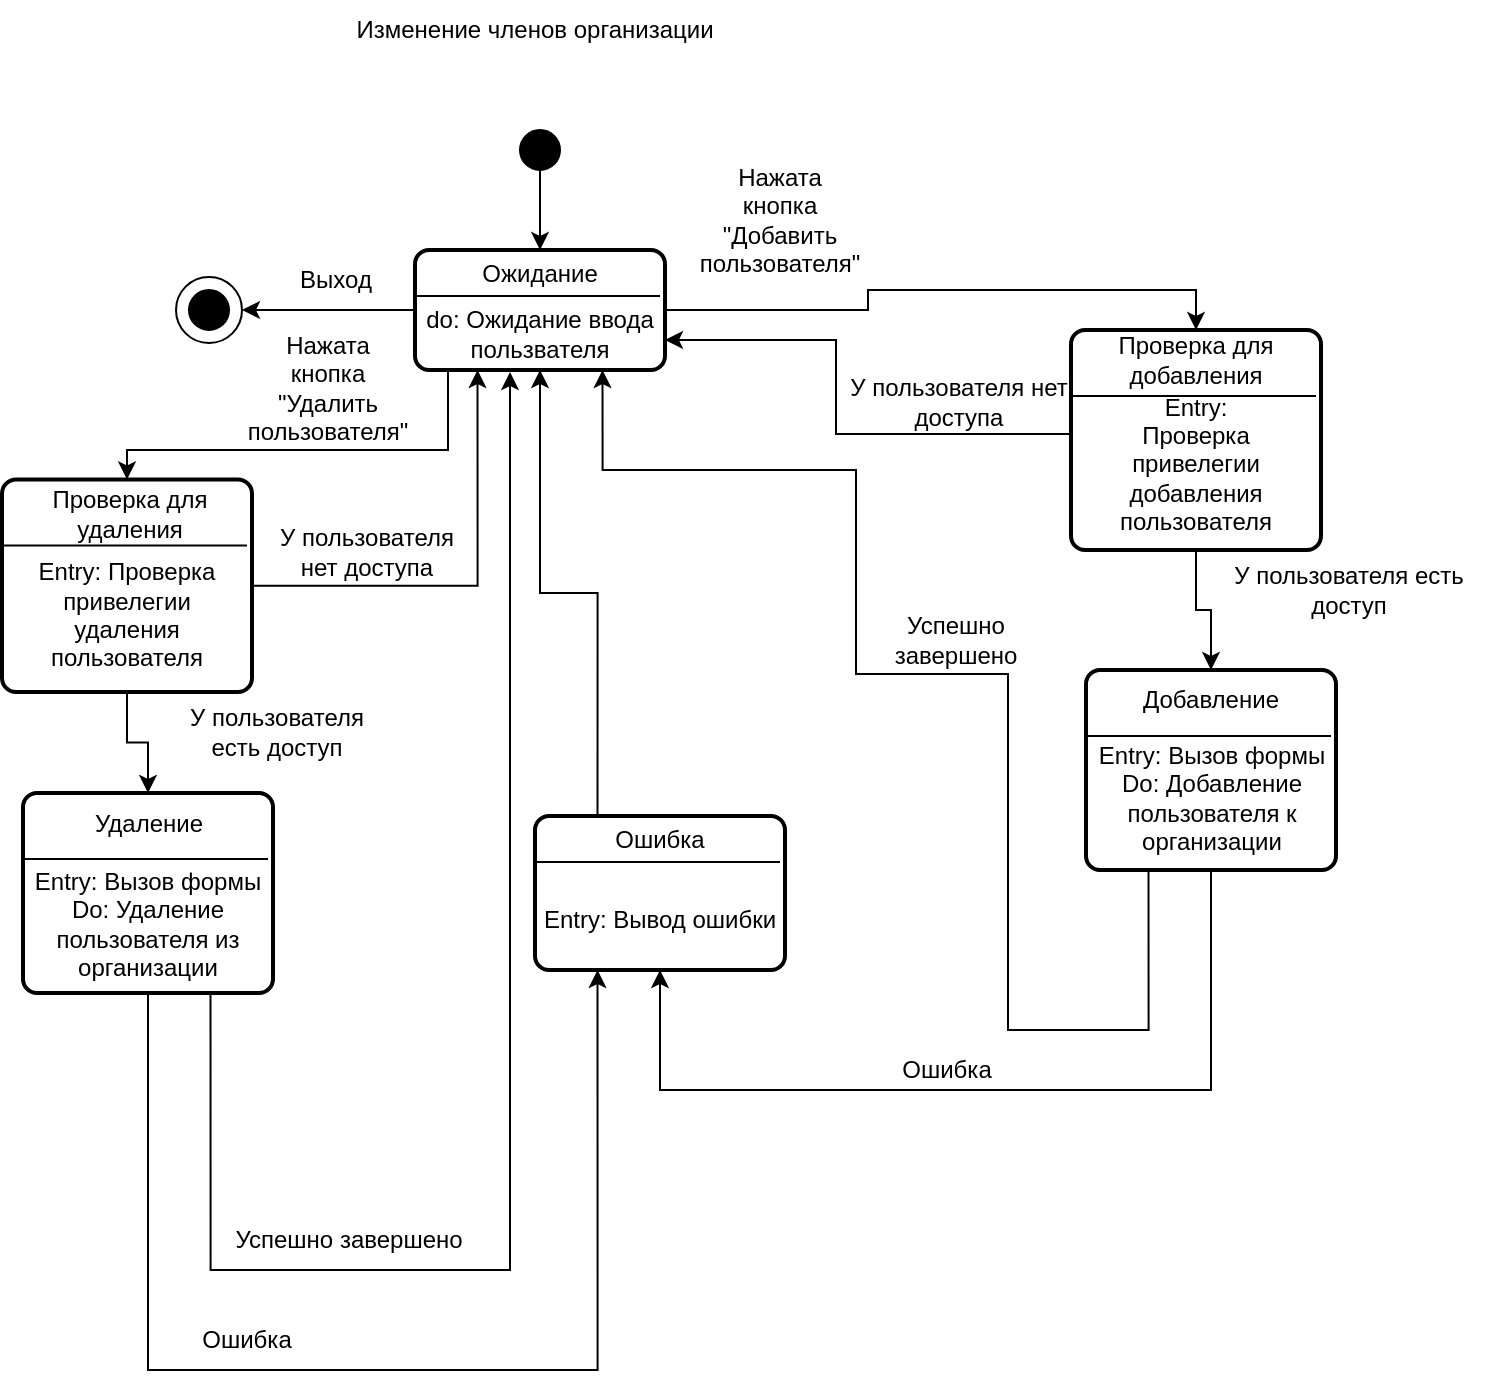 <mxfile version="20.6.0" type="google" pages="2"><diagram id="cOIgsPH4RASmSbkwjuol" name="Изменение членов организации"><mxGraphModel grid="1" page="1" gridSize="10" guides="1" tooltips="1" connect="1" arrows="1" fold="1" pageScale="1" pageWidth="850" pageHeight="1100" math="0" shadow="0"><root><mxCell id="0"/><mxCell id="1" parent="0"/><mxCell id="LDQvYi5x2-AKXBo9AkQG-5" style="edgeStyle=orthogonalEdgeStyle;rounded=0;orthogonalLoop=1;jettySize=auto;html=1;exitX=0.5;exitY=1;exitDx=0;exitDy=0;entryX=0.5;entryY=0;entryDx=0;entryDy=0;" edge="1" parent="1" source="LDQvYi5x2-AKXBo9AkQG-1" target="LDQvYi5x2-AKXBo9AkQG-7"><mxGeometry relative="1" as="geometry"><mxPoint x="306" y="140" as="targetPoint"/></mxGeometry></mxCell><mxCell id="LDQvYi5x2-AKXBo9AkQG-1" value="" style="ellipse;whiteSpace=wrap;html=1;aspect=fixed;fillColor=#000000;" vertex="1" parent="1"><mxGeometry x="296" y="80" width="20" height="20" as="geometry"/></mxCell><mxCell id="LDQvYi5x2-AKXBo9AkQG-3" value="" style="ellipse;whiteSpace=wrap;html=1;aspect=fixed;fillColor=#000000;" vertex="1" parent="1"><mxGeometry x="130.5" y="160" width="20" height="20" as="geometry"/></mxCell><mxCell id="LDQvYi5x2-AKXBo9AkQG-4" value="" style="ellipse;whiteSpace=wrap;html=1;aspect=fixed;fillColor=none;" vertex="1" parent="1"><mxGeometry x="124" y="153.5" width="33" height="33" as="geometry"/></mxCell><mxCell id="LDQvYi5x2-AKXBo9AkQG-8" style="edgeStyle=orthogonalEdgeStyle;rounded=0;orthogonalLoop=1;jettySize=auto;html=1;exitX=1;exitY=0.5;exitDx=0;exitDy=0;entryX=0.5;entryY=0;entryDx=0;entryDy=0;" edge="1" parent="1" source="LDQvYi5x2-AKXBo9AkQG-7" target="LDQvYi5x2-AKXBo9AkQG-30"><mxGeometry relative="1" as="geometry"><mxPoint x="634" y="210" as="targetPoint"/></mxGeometry></mxCell><mxCell id="LDQvYi5x2-AKXBo9AkQG-50" style="edgeStyle=orthogonalEdgeStyle;rounded=0;orthogonalLoop=1;jettySize=auto;html=1;exitX=0.132;exitY=1.017;exitDx=0;exitDy=0;exitPerimeter=0;entryX=0.5;entryY=0;entryDx=0;entryDy=0;" edge="1" parent="1" source="LDQvYi5x2-AKXBo9AkQG-7" target="LDQvYi5x2-AKXBo9AkQG-23"><mxGeometry relative="1" as="geometry"><Array as="points"><mxPoint x="260" y="240"/><mxPoint x="100" y="240"/></Array></mxGeometry></mxCell><mxCell id="LDQvYi5x2-AKXBo9AkQG-7" value="" style="rounded=1;whiteSpace=wrap;html=1;absoluteArcSize=1;arcSize=14;strokeWidth=2;fillColor=none;" vertex="1" parent="1"><mxGeometry x="243.5" y="140" width="125" height="60" as="geometry"/></mxCell><mxCell id="LDQvYi5x2-AKXBo9AkQG-9" value="" style="endArrow=none;html=1;rounded=0;" edge="1" parent="1"><mxGeometry width="50" height="50" relative="1" as="geometry"><mxPoint x="244" y="163" as="sourcePoint"/><mxPoint x="366" y="163" as="targetPoint"/></mxGeometry></mxCell><mxCell id="LDQvYi5x2-AKXBo9AkQG-13" value="Изменение членов организации" style="text;html=1;align=center;verticalAlign=middle;resizable=0;points=[];autosize=1;strokeColor=none;fillColor=none;" vertex="1" parent="1"><mxGeometry x="203" y="15" width="200" height="30" as="geometry"/></mxCell><mxCell id="LDQvYi5x2-AKXBo9AkQG-26" style="edgeStyle=orthogonalEdgeStyle;rounded=0;orthogonalLoop=1;jettySize=auto;html=1;entryX=0.5;entryY=1;entryDx=0;entryDy=0;exitX=0.5;exitY=1;exitDx=0;exitDy=0;" edge="1" parent="1" source="cSMyj5AxCO7V9lRNRIKO-1" target="LDQvYi5x2-AKXBo9AkQG-41"><mxGeometry relative="1" as="geometry"><mxPoint x="579" y="549.5" as="sourcePoint"/><mxPoint x="343.25" y="200" as="targetPoint"/><Array as="points"><mxPoint x="642" y="560"/><mxPoint x="366" y="560"/></Array></mxGeometry></mxCell><mxCell id="LDQvYi5x2-AKXBo9AkQG-38" style="edgeStyle=orthogonalEdgeStyle;rounded=0;orthogonalLoop=1;jettySize=auto;html=1;exitX=0.25;exitY=1;exitDx=0;exitDy=0;entryX=0.75;entryY=1;entryDx=0;entryDy=0;" edge="1" parent="1" source="cSMyj5AxCO7V9lRNRIKO-1" target="LDQvYi5x2-AKXBo9AkQG-7"><mxGeometry relative="1" as="geometry"><mxPoint x="444" y="352" as="targetPoint"/><Array as="points"><mxPoint x="610" y="530"/><mxPoint x="540" y="530"/><mxPoint x="540" y="352"/><mxPoint x="464" y="352"/><mxPoint x="464" y="250"/><mxPoint x="337" y="250"/></Array><mxPoint x="579" y="530.25" as="sourcePoint"/></mxGeometry></mxCell><mxCell id="LDQvYi5x2-AKXBo9AkQG-18" value="Нажата кнопка &quot;Добавить пользователя&quot;" style="text;html=1;strokeColor=none;fillColor=none;align=center;verticalAlign=middle;whiteSpace=wrap;rounded=0;" vertex="1" parent="1"><mxGeometry x="396" y="110" width="60" height="30" as="geometry"/></mxCell><mxCell id="LDQvYi5x2-AKXBo9AkQG-21" value="Ожидание" style="text;html=1;strokeColor=none;fillColor=none;align=center;verticalAlign=middle;whiteSpace=wrap;rounded=0;" vertex="1" parent="1"><mxGeometry x="276" y="137" width="60" height="30" as="geometry"/></mxCell><mxCell id="LDQvYi5x2-AKXBo9AkQG-27" style="edgeStyle=orthogonalEdgeStyle;rounded=0;orthogonalLoop=1;jettySize=auto;html=1;exitX=0;exitY=0.5;exitDx=0;exitDy=0;entryX=1;entryY=0.5;entryDx=0;entryDy=0;" edge="1" parent="1" source="LDQvYi5x2-AKXBo9AkQG-7" target="LDQvYi5x2-AKXBo9AkQG-4"><mxGeometry relative="1" as="geometry"><mxPoint x="154" y="170" as="targetPoint"/><Array as="points"/></mxGeometry></mxCell><mxCell id="LDQvYi5x2-AKXBo9AkQG-22" value="do: Ожидание ввода пользвателя" style="text;html=1;strokeColor=none;fillColor=none;align=center;verticalAlign=middle;whiteSpace=wrap;rounded=0;" vertex="1" parent="1"><mxGeometry x="247" y="167" width="118" height="30" as="geometry"/></mxCell><mxCell id="LDQvYi5x2-AKXBo9AkQG-53" style="edgeStyle=orthogonalEdgeStyle;rounded=0;orthogonalLoop=1;jettySize=auto;html=1;exitX=1;exitY=0.5;exitDx=0;exitDy=0;entryX=0.25;entryY=1;entryDx=0;entryDy=0;" edge="1" parent="1" source="LDQvYi5x2-AKXBo9AkQG-23" target="LDQvYi5x2-AKXBo9AkQG-7"><mxGeometry relative="1" as="geometry"/></mxCell><mxCell id="cSMyj5AxCO7V9lRNRIKO-15" style="edgeStyle=orthogonalEdgeStyle;rounded=0;orthogonalLoop=1;jettySize=auto;html=1;exitX=0.5;exitY=1;exitDx=0;exitDy=0;entryX=0.5;entryY=0;entryDx=0;entryDy=0;" edge="1" parent="1" source="LDQvYi5x2-AKXBo9AkQG-23" target="cSMyj5AxCO7V9lRNRIKO-13"><mxGeometry relative="1" as="geometry"/></mxCell><mxCell id="LDQvYi5x2-AKXBo9AkQG-23" value="&lt;div&gt;&lt;br&gt;&lt;/div&gt;&lt;div&gt;&lt;br&gt;&lt;/div&gt;&lt;div&gt;Entry: Проверка привелегии&lt;/div&gt;&lt;div&gt;удаления пользователя&lt;br&gt;&lt;/div&gt;" style="rounded=1;whiteSpace=wrap;html=1;absoluteArcSize=1;arcSize=14;strokeWidth=2;fillColor=none;" vertex="1" parent="1"><mxGeometry x="37" y="254.75" width="125" height="106.25" as="geometry"/></mxCell><mxCell id="LDQvYi5x2-AKXBo9AkQG-24" value="" style="endArrow=none;html=1;rounded=0;" edge="1" parent="1"><mxGeometry width="50" height="50" relative="1" as="geometry"><mxPoint x="37.5" y="287.75" as="sourcePoint"/><mxPoint x="159.5" y="287.75" as="targetPoint"/></mxGeometry></mxCell><mxCell id="LDQvYi5x2-AKXBo9AkQG-25" value="Проверка для удаления" style="text;html=1;strokeColor=none;fillColor=none;align=center;verticalAlign=middle;whiteSpace=wrap;rounded=0;" vertex="1" parent="1"><mxGeometry x="53.5" y="257" width="93.5" height="30" as="geometry"/></mxCell><mxCell id="LDQvYi5x2-AKXBo9AkQG-28" value="Выход" style="text;html=1;strokeColor=none;fillColor=none;align=center;verticalAlign=middle;whiteSpace=wrap;rounded=0;" vertex="1" parent="1"><mxGeometry x="174" y="140" width="60" height="30" as="geometry"/></mxCell><mxCell id="LDQvYi5x2-AKXBo9AkQG-34" style="edgeStyle=orthogonalEdgeStyle;rounded=0;orthogonalLoop=1;jettySize=auto;html=1;exitX=0;exitY=0.25;exitDx=0;exitDy=0;entryX=1;entryY=0.75;entryDx=0;entryDy=0;" edge="1" parent="1" source="LDQvYi5x2-AKXBo9AkQG-30" target="LDQvYi5x2-AKXBo9AkQG-7"><mxGeometry relative="1" as="geometry"><Array as="points"><mxPoint x="454" y="232"/><mxPoint x="454" y="185"/></Array></mxGeometry></mxCell><mxCell id="LDQvYi5x2-AKXBo9AkQG-36" style="edgeStyle=orthogonalEdgeStyle;rounded=0;orthogonalLoop=1;jettySize=auto;html=1;exitX=0.5;exitY=1;exitDx=0;exitDy=0;entryX=0.5;entryY=0;entryDx=0;entryDy=0;" edge="1" parent="1" source="LDQvYi5x2-AKXBo9AkQG-30" target="cSMyj5AxCO7V9lRNRIKO-3"><mxGeometry relative="1" as="geometry"><mxPoint x="642" y="360" as="targetPoint"/></mxGeometry></mxCell><mxCell id="LDQvYi5x2-AKXBo9AkQG-30" value="" style="rounded=1;whiteSpace=wrap;html=1;absoluteArcSize=1;arcSize=14;strokeWidth=2;fillColor=none;" vertex="1" parent="1"><mxGeometry x="571.5" y="180" width="125" height="110" as="geometry"/></mxCell><mxCell id="LDQvYi5x2-AKXBo9AkQG-31" value="" style="endArrow=none;html=1;rounded=0;" edge="1" parent="1"><mxGeometry width="50" height="50" relative="1" as="geometry"><mxPoint x="572" y="213" as="sourcePoint"/><mxPoint x="694" y="213" as="targetPoint"/></mxGeometry></mxCell><mxCell id="LDQvYi5x2-AKXBo9AkQG-32" value="Проверка для добавления" style="text;html=1;strokeColor=none;fillColor=none;align=center;verticalAlign=middle;whiteSpace=wrap;rounded=0;" vertex="1" parent="1"><mxGeometry x="584" y="180" width="100" height="30" as="geometry"/></mxCell><mxCell id="LDQvYi5x2-AKXBo9AkQG-33" value="Entry: &lt;br&gt;&lt;div&gt;Проверка &lt;br&gt;&lt;/div&gt;&lt;div&gt;привелегии&lt;/div&gt;&lt;div&gt;добавления пользователя&lt;br&gt;&lt;/div&gt;" style="text;html=1;strokeColor=none;fillColor=none;align=center;verticalAlign=middle;whiteSpace=wrap;rounded=0;" vertex="1" parent="1"><mxGeometry x="564" y="232" width="140" height="30" as="geometry"/></mxCell><mxCell id="LDQvYi5x2-AKXBo9AkQG-35" value="&lt;div&gt;У пользователя нет&lt;/div&gt;&lt;div&gt;доступа&lt;br&gt;&lt;/div&gt;" style="text;html=1;align=center;verticalAlign=middle;resizable=0;points=[];autosize=1;strokeColor=none;fillColor=none;" vertex="1" parent="1"><mxGeometry x="450" y="196" width="130" height="40" as="geometry"/></mxCell><mxCell id="LDQvYi5x2-AKXBo9AkQG-37" value="&lt;div&gt;У пользователя есть&lt;br&gt;&lt;/div&gt;&lt;div&gt;доступ&lt;br&gt;&lt;/div&gt;" style="text;html=1;align=center;verticalAlign=middle;resizable=0;points=[];autosize=1;strokeColor=none;fillColor=none;" vertex="1" parent="1"><mxGeometry x="640" y="290" width="140" height="40" as="geometry"/></mxCell><mxCell id="LDQvYi5x2-AKXBo9AkQG-39" value="Ошибка" style="text;html=1;align=center;verticalAlign=middle;resizable=0;points=[];autosize=1;strokeColor=none;fillColor=none;" vertex="1" parent="1"><mxGeometry x="474" y="534.5" width="70" height="30" as="geometry"/></mxCell><mxCell id="LDQvYi5x2-AKXBo9AkQG-40" value="Успешно завершено" style="text;html=1;strokeColor=none;fillColor=none;align=center;verticalAlign=middle;whiteSpace=wrap;rounded=0;" vertex="1" parent="1"><mxGeometry x="484" y="320" width="60" height="30" as="geometry"/></mxCell><mxCell id="LDQvYi5x2-AKXBo9AkQG-47" style="edgeStyle=orthogonalEdgeStyle;rounded=0;orthogonalLoop=1;jettySize=auto;html=1;exitX=0.25;exitY=0;exitDx=0;exitDy=0;entryX=0.5;entryY=1;entryDx=0;entryDy=0;" edge="1" parent="1" source="LDQvYi5x2-AKXBo9AkQG-41" target="LDQvYi5x2-AKXBo9AkQG-7"><mxGeometry relative="1" as="geometry"/></mxCell><mxCell id="LDQvYi5x2-AKXBo9AkQG-41" value="" style="rounded=1;whiteSpace=wrap;html=1;absoluteArcSize=1;arcSize=14;strokeWidth=2;fillColor=none;" vertex="1" parent="1"><mxGeometry x="303.5" y="423" width="125" height="77" as="geometry"/></mxCell><mxCell id="LDQvYi5x2-AKXBo9AkQG-42" value="" style="endArrow=none;html=1;rounded=0;" edge="1" parent="1"><mxGeometry width="50" height="50" relative="1" as="geometry"><mxPoint x="304" y="446" as="sourcePoint"/><mxPoint x="426" y="446" as="targetPoint"/></mxGeometry></mxCell><mxCell id="LDQvYi5x2-AKXBo9AkQG-43" value="Ошибка" style="text;html=1;strokeColor=none;fillColor=none;align=center;verticalAlign=middle;whiteSpace=wrap;rounded=0;" vertex="1" parent="1"><mxGeometry x="336" y="420" width="60" height="30" as="geometry"/></mxCell><mxCell id="LDQvYi5x2-AKXBo9AkQG-44" value="Entry: Вывод ошибки" style="text;html=1;strokeColor=none;fillColor=none;align=center;verticalAlign=middle;whiteSpace=wrap;rounded=0;" vertex="1" parent="1"><mxGeometry x="296" y="460" width="140" height="30" as="geometry"/></mxCell><mxCell id="LDQvYi5x2-AKXBo9AkQG-55" value="Нажата кнопка &quot;Удалить пользователя&quot;" style="text;html=1;strokeColor=none;fillColor=none;align=center;verticalAlign=middle;whiteSpace=wrap;rounded=0;" vertex="1" parent="1"><mxGeometry x="169.5" y="193.5" width="60" height="30" as="geometry"/></mxCell><mxCell id="LDQvYi5x2-AKXBo9AkQG-60" style="edgeStyle=orthogonalEdgeStyle;rounded=0;orthogonalLoop=1;jettySize=auto;html=1;exitX=0.75;exitY=1;exitDx=0;exitDy=0;entryX=0.38;entryY=1.017;entryDx=0;entryDy=0;entryPerimeter=0;" edge="1" parent="1" source="cSMyj5AxCO7V9lRNRIKO-11" target="LDQvYi5x2-AKXBo9AkQG-7"><mxGeometry relative="1" as="geometry"><Array as="points"><mxPoint x="141" y="650"/><mxPoint x="291" y="650"/></Array><mxPoint x="158.5" y="622" as="sourcePoint"/></mxGeometry></mxCell><mxCell id="LDQvYi5x2-AKXBo9AkQG-62" style="edgeStyle=orthogonalEdgeStyle;rounded=0;orthogonalLoop=1;jettySize=auto;html=1;exitX=0.5;exitY=1;exitDx=0;exitDy=0;entryX=0.25;entryY=1;entryDx=0;entryDy=0;" edge="1" parent="1" source="cSMyj5AxCO7V9lRNRIKO-11" target="LDQvYi5x2-AKXBo9AkQG-41"><mxGeometry relative="1" as="geometry"><Array as="points"><mxPoint x="110" y="700"/><mxPoint x="335" y="700"/></Array><mxPoint x="127.25" y="622" as="sourcePoint"/></mxGeometry></mxCell><mxCell id="LDQvYi5x2-AKXBo9AkQG-61" value="Успешно завершено" style="text;html=1;align=center;verticalAlign=middle;resizable=0;points=[];autosize=1;strokeColor=none;fillColor=none;" vertex="1" parent="1"><mxGeometry x="140" y="620" width="140" height="30" as="geometry"/></mxCell><mxCell id="LDQvYi5x2-AKXBo9AkQG-63" value="Ошибка" style="text;html=1;align=center;verticalAlign=middle;resizable=0;points=[];autosize=1;strokeColor=none;fillColor=none;" vertex="1" parent="1"><mxGeometry x="124" y="670" width="70" height="30" as="geometry"/></mxCell><mxCell id="LDQvYi5x2-AKXBo9AkQG-64" value="&lt;div&gt;У пользователя &lt;br&gt;&lt;/div&gt;&lt;div&gt;нет доступа&lt;/div&gt;" style="text;html=1;align=center;verticalAlign=middle;resizable=0;points=[];autosize=1;strokeColor=none;fillColor=none;" vertex="1" parent="1"><mxGeometry x="164" y="271" width="110" height="40" as="geometry"/></mxCell><mxCell id="LDQvYi5x2-AKXBo9AkQG-65" value="&lt;div&gt;У пользователя &lt;br&gt;&lt;/div&gt;&lt;div&gt;есть доступ&lt;/div&gt;" style="text;html=1;align=center;verticalAlign=middle;resizable=0;points=[];autosize=1;strokeColor=none;fillColor=none;" vertex="1" parent="1"><mxGeometry x="118.5" y="361" width="110" height="40" as="geometry"/></mxCell><mxCell id="cSMyj5AxCO7V9lRNRIKO-1" value="" style="rounded=1;whiteSpace=wrap;html=1;absoluteArcSize=1;arcSize=14;strokeWidth=2;fillColor=none;" vertex="1" parent="1"><mxGeometry x="579" y="350" width="125" height="100" as="geometry"/></mxCell><mxCell id="cSMyj5AxCO7V9lRNRIKO-2" value="" style="endArrow=none;html=1;rounded=0;" edge="1" parent="1"><mxGeometry width="50" height="50" relative="1" as="geometry"><mxPoint x="579.5" y="383" as="sourcePoint"/><mxPoint x="701.5" y="383" as="targetPoint"/></mxGeometry></mxCell><mxCell id="cSMyj5AxCO7V9lRNRIKO-3" value="Добавление" style="text;html=1;strokeColor=none;fillColor=none;align=center;verticalAlign=middle;whiteSpace=wrap;rounded=0;" vertex="1" parent="1"><mxGeometry x="602.25" y="350" width="78.5" height="30" as="geometry"/></mxCell><mxCell id="cSMyj5AxCO7V9lRNRIKO-4" value="&lt;div&gt;Entry: Вызов формы &lt;/div&gt;&lt;div&gt;Do: Добавление пользователя к &lt;br&gt;&lt;/div&gt;&lt;div&gt;организации&lt;br&gt;&lt;/div&gt;" style="text;html=1;strokeColor=none;fillColor=none;align=center;verticalAlign=middle;whiteSpace=wrap;rounded=0;" vertex="1" parent="1"><mxGeometry x="571.5" y="399" width="140" height="30" as="geometry"/></mxCell><mxCell id="cSMyj5AxCO7V9lRNRIKO-11" value="" style="rounded=1;whiteSpace=wrap;html=1;absoluteArcSize=1;arcSize=14;strokeWidth=2;fillColor=none;" vertex="1" parent="1"><mxGeometry x="47.5" y="411.5" width="125" height="100" as="geometry"/></mxCell><mxCell id="cSMyj5AxCO7V9lRNRIKO-12" value="" style="endArrow=none;html=1;rounded=0;" edge="1" parent="1"><mxGeometry width="50" height="50" relative="1" as="geometry"><mxPoint x="48" y="444.5" as="sourcePoint"/><mxPoint x="170" y="444.5" as="targetPoint"/></mxGeometry></mxCell><mxCell id="cSMyj5AxCO7V9lRNRIKO-13" value="Удаление" style="text;html=1;strokeColor=none;fillColor=none;align=center;verticalAlign=middle;whiteSpace=wrap;rounded=0;" vertex="1" parent="1"><mxGeometry x="70.75" y="411.5" width="78.5" height="30" as="geometry"/></mxCell><mxCell id="cSMyj5AxCO7V9lRNRIKO-14" value="&lt;div&gt;Entry: Вызов формы &lt;/div&gt;&lt;div&gt;Do: Удаление &lt;br&gt;&lt;/div&gt;&lt;div&gt;пользователя из организации&lt;br&gt;&lt;/div&gt;" style="text;html=1;strokeColor=none;fillColor=none;align=center;verticalAlign=middle;whiteSpace=wrap;rounded=0;" vertex="1" parent="1"><mxGeometry x="40" y="461.5" width="140" height="30" as="geometry"/></mxCell></root></mxGraphModel></diagram><diagram id="Qh6aaTZkU6IIpCTBPG4i" name="Добавление компонента к боту"><mxGraphModel grid="1" page="1" gridSize="10" guides="1" tooltips="1" connect="1" arrows="1" fold="1" pageScale="1" pageWidth="1654" pageHeight="1169" math="0" shadow="0"><root><mxCell id="0"/><mxCell id="1" parent="0"/><mxCell id="HsoZm3Fl6lBYK5dLSUU1-1" value="Добавление компонента к боту " style="text;html=1;align=center;verticalAlign=middle;resizable=0;points=[];autosize=1;strokeColor=none;fillColor=none;" vertex="1" parent="1"><mxGeometry x="203" y="42" width="200" height="30" as="geometry"/></mxCell><mxCell id="c68-PStcH6m6SX83owA5-64" style="edgeStyle=orthogonalEdgeStyle;rounded=0;orthogonalLoop=1;jettySize=auto;html=1;exitX=0.5;exitY=1;exitDx=0;exitDy=0;entryX=0.5;entryY=0;entryDx=0;entryDy=0;" edge="1" parent="1" source="c68-PStcH6m6SX83owA5-65" target="c68-PStcH6m6SX83owA5-70"><mxGeometry relative="1" as="geometry"><mxPoint x="316" y="150" as="targetPoint"/></mxGeometry></mxCell><mxCell id="c68-PStcH6m6SX83owA5-65" value="" style="ellipse;whiteSpace=wrap;html=1;aspect=fixed;fillColor=#000000;" vertex="1" parent="1"><mxGeometry x="306" y="90" width="20" height="20" as="geometry"/></mxCell><mxCell id="c68-PStcH6m6SX83owA5-66" value="" style="ellipse;whiteSpace=wrap;html=1;aspect=fixed;fillColor=#000000;" vertex="1" parent="1"><mxGeometry x="140.5" y="170" width="20" height="20" as="geometry"/></mxCell><mxCell id="c68-PStcH6m6SX83owA5-67" value="" style="ellipse;whiteSpace=wrap;html=1;aspect=fixed;fillColor=none;" vertex="1" parent="1"><mxGeometry x="134" y="163.5" width="33" height="33" as="geometry"/></mxCell><mxCell id="c68-PStcH6m6SX83owA5-68" style="edgeStyle=orthogonalEdgeStyle;rounded=0;orthogonalLoop=1;jettySize=auto;html=1;exitX=1;exitY=0.5;exitDx=0;exitDy=0;entryX=0.5;entryY=0;entryDx=0;entryDy=0;" edge="1" parent="1" source="c68-PStcH6m6SX83owA5-70" target="c68-PStcH6m6SX83owA5-91"><mxGeometry relative="1" as="geometry"><mxPoint x="644" y="220" as="targetPoint"/></mxGeometry></mxCell><mxCell id="c68-PStcH6m6SX83owA5-69" style="edgeStyle=orthogonalEdgeStyle;rounded=0;orthogonalLoop=1;jettySize=auto;html=1;exitX=0.132;exitY=1.017;exitDx=0;exitDy=0;exitPerimeter=0;entryX=0.5;entryY=0;entryDx=0;entryDy=0;" edge="1" parent="1" source="c68-PStcH6m6SX83owA5-70" target="c68-PStcH6m6SX83owA5-84"><mxGeometry relative="1" as="geometry"/></mxCell><mxCell id="c68-PStcH6m6SX83owA5-70" value="" style="rounded=1;whiteSpace=wrap;html=1;absoluteArcSize=1;arcSize=14;strokeWidth=2;fillColor=none;" vertex="1" parent="1"><mxGeometry x="253.5" y="150" width="125" height="60" as="geometry"/></mxCell><mxCell id="c68-PStcH6m6SX83owA5-71" value="" style="endArrow=none;html=1;rounded=0;" edge="1" parent="1"><mxGeometry width="50" height="50" relative="1" as="geometry"><mxPoint x="254" y="173" as="sourcePoint"/><mxPoint x="376" y="173" as="targetPoint"/></mxGeometry></mxCell><mxCell id="c68-PStcH6m6SX83owA5-73" style="edgeStyle=orthogonalEdgeStyle;rounded=0;orthogonalLoop=1;jettySize=auto;html=1;entryX=0.5;entryY=1;entryDx=0;entryDy=0;exitX=0;exitY=0.5;exitDx=0;exitDy=0;" edge="1" parent="1" source="c68-PStcH6m6SX83owA5-75" target="c68-PStcH6m6SX83owA5-100"><mxGeometry relative="1" as="geometry"><mxPoint x="580" y="395" as="sourcePoint"/><mxPoint x="353.25" y="210" as="targetPoint"/><Array as="points"><mxPoint x="589" y="570"/><mxPoint x="376" y="570"/></Array></mxGeometry></mxCell><mxCell id="c68-PStcH6m6SX83owA5-74" style="edgeStyle=orthogonalEdgeStyle;rounded=0;orthogonalLoop=1;jettySize=auto;html=1;exitX=0;exitY=0.25;exitDx=0;exitDy=0;entryX=0.75;entryY=1;entryDx=0;entryDy=0;" edge="1" parent="1" source="c68-PStcH6m6SX83owA5-75" target="c68-PStcH6m6SX83owA5-70"><mxGeometry relative="1" as="geometry"><mxPoint x="454" y="362" as="targetPoint"/><Array as="points"><mxPoint x="550" y="540"/><mxPoint x="550" y="362"/><mxPoint x="474" y="362"/><mxPoint x="474" y="260"/><mxPoint x="347" y="260"/></Array></mxGeometry></mxCell><mxCell id="c68-PStcH6m6SX83owA5-75" value="" style="rounded=1;whiteSpace=wrap;html=1;absoluteArcSize=1;arcSize=14;strokeWidth=2;fillColor=none;" vertex="1" parent="1"><mxGeometry x="589" y="521" width="125" height="77" as="geometry"/></mxCell><mxCell id="c68-PStcH6m6SX83owA5-76" value="" style="endArrow=none;html=1;rounded=0;" edge="1" parent="1"><mxGeometry width="50" height="50" relative="1" as="geometry"><mxPoint x="589.5" y="544" as="sourcePoint"/><mxPoint x="711.5" y="544" as="targetPoint"/></mxGeometry></mxCell><mxCell id="c68-PStcH6m6SX83owA5-77" value="Добавление " style="text;html=1;strokeColor=none;fillColor=none;align=center;verticalAlign=middle;whiteSpace=wrap;rounded=0;" vertex="1" parent="1"><mxGeometry x="621.5" y="518" width="60" height="30" as="geometry"/></mxCell><mxCell id="c68-PStcH6m6SX83owA5-78" value="Добавление компонента к боту" style="text;html=1;strokeColor=none;fillColor=none;align=center;verticalAlign=middle;whiteSpace=wrap;rounded=0;" vertex="1" parent="1"><mxGeometry x="406" y="141" width="60" height="30" as="geometry"/></mxCell><mxCell id="c68-PStcH6m6SX83owA5-79" value="Ожидание" style="text;html=1;strokeColor=none;fillColor=none;align=center;verticalAlign=middle;whiteSpace=wrap;rounded=0;" vertex="1" parent="1"><mxGeometry x="286" y="147" width="60" height="30" as="geometry"/></mxCell><mxCell id="c68-PStcH6m6SX83owA5-80" style="edgeStyle=orthogonalEdgeStyle;rounded=0;orthogonalLoop=1;jettySize=auto;html=1;exitX=0;exitY=0.5;exitDx=0;exitDy=0;entryX=1;entryY=0.5;entryDx=0;entryDy=0;" edge="1" parent="1" source="c68-PStcH6m6SX83owA5-70" target="c68-PStcH6m6SX83owA5-67"><mxGeometry relative="1" as="geometry"><mxPoint x="164" y="180" as="targetPoint"/><Array as="points"/></mxGeometry></mxCell><mxCell id="c68-PStcH6m6SX83owA5-81" value="do: Ожидание ввода пользвателя" style="text;html=1;strokeColor=none;fillColor=none;align=center;verticalAlign=middle;whiteSpace=wrap;rounded=0;" vertex="1" parent="1"><mxGeometry x="257" y="177" width="118" height="30" as="geometry"/></mxCell><mxCell id="c68-PStcH6m6SX83owA5-82" style="edgeStyle=orthogonalEdgeStyle;rounded=0;orthogonalLoop=1;jettySize=auto;html=1;exitX=1;exitY=0.5;exitDx=0;exitDy=0;entryX=0.25;entryY=1;entryDx=0;entryDy=0;" edge="1" parent="1" source="c68-PStcH6m6SX83owA5-84" target="c68-PStcH6m6SX83owA5-70"><mxGeometry relative="1" as="geometry"/></mxCell><mxCell id="c68-PStcH6m6SX83owA5-83" style="edgeStyle=orthogonalEdgeStyle;rounded=0;orthogonalLoop=1;jettySize=auto;html=1;exitX=0.5;exitY=1;exitDx=0;exitDy=0;entryX=0.5;entryY=0;entryDx=0;entryDy=0;" edge="1" parent="1" source="c68-PStcH6m6SX83owA5-84" target="c68-PStcH6m6SX83owA5-125"><mxGeometry relative="1" as="geometry"/></mxCell><mxCell id="c68-PStcH6m6SX83owA5-84" value="&lt;div&gt;&lt;br&gt;&lt;/div&gt;&lt;div&gt;&lt;br&gt;&lt;/div&gt;&lt;div&gt;Entry: Проверка привелегии&lt;/div&gt;&lt;div&gt;удаления компонента&lt;br&gt;&lt;/div&gt;" style="rounded=1;whiteSpace=wrap;html=1;absoluteArcSize=1;arcSize=14;strokeWidth=2;fillColor=none;" vertex="1" parent="1"><mxGeometry x="47" y="264.75" width="125" height="106.25" as="geometry"/></mxCell><mxCell id="c68-PStcH6m6SX83owA5-85" value="" style="endArrow=none;html=1;rounded=0;" edge="1" parent="1"><mxGeometry width="50" height="50" relative="1" as="geometry"><mxPoint x="47.5" y="297.75" as="sourcePoint"/><mxPoint x="169.5" y="297.75" as="targetPoint"/></mxGeometry></mxCell><mxCell id="c68-PStcH6m6SX83owA5-86" value="Проверка для удаления" style="text;html=1;strokeColor=none;fillColor=none;align=center;verticalAlign=middle;whiteSpace=wrap;rounded=0;" vertex="1" parent="1"><mxGeometry x="63.5" y="267" width="93.5" height="30" as="geometry"/></mxCell><mxCell id="c68-PStcH6m6SX83owA5-87" value="Выход" style="text;html=1;strokeColor=none;fillColor=none;align=center;verticalAlign=middle;whiteSpace=wrap;rounded=0;" vertex="1" parent="1"><mxGeometry x="184" y="150" width="60" height="30" as="geometry"/></mxCell><mxCell id="c68-PStcH6m6SX83owA5-88" value="Entry: Добавление компонента" style="text;html=1;strokeColor=none;fillColor=none;align=center;verticalAlign=middle;whiteSpace=wrap;rounded=0;" vertex="1" parent="1"><mxGeometry x="581.5" y="558" width="140" height="30" as="geometry"/></mxCell><mxCell id="c68-PStcH6m6SX83owA5-89" style="edgeStyle=orthogonalEdgeStyle;rounded=0;orthogonalLoop=1;jettySize=auto;html=1;exitX=0;exitY=0.25;exitDx=0;exitDy=0;entryX=1;entryY=0.75;entryDx=0;entryDy=0;" edge="1" parent="1" source="c68-PStcH6m6SX83owA5-91" target="c68-PStcH6m6SX83owA5-70"><mxGeometry relative="1" as="geometry"><Array as="points"><mxPoint x="464" y="242"/><mxPoint x="464" y="195"/></Array></mxGeometry></mxCell><mxCell id="c68-PStcH6m6SX83owA5-90" style="edgeStyle=orthogonalEdgeStyle;rounded=0;orthogonalLoop=1;jettySize=auto;html=1;exitX=0.5;exitY=1;exitDx=0;exitDy=0;entryX=0.5;entryY=0;entryDx=0;entryDy=0;" edge="1" parent="1" source="c68-PStcH6m6SX83owA5-91" target="c68-PStcH6m6SX83owA5-119"><mxGeometry relative="1" as="geometry"><mxPoint x="652" y="370" as="targetPoint"/></mxGeometry></mxCell><mxCell id="c68-PStcH6m6SX83owA5-91" value="" style="rounded=1;whiteSpace=wrap;html=1;absoluteArcSize=1;arcSize=14;strokeWidth=2;fillColor=none;" vertex="1" parent="1"><mxGeometry x="581.5" y="190" width="125" height="110" as="geometry"/></mxCell><mxCell id="c68-PStcH6m6SX83owA5-92" value="" style="endArrow=none;html=1;rounded=0;" edge="1" parent="1"><mxGeometry width="50" height="50" relative="1" as="geometry"><mxPoint x="582" y="223" as="sourcePoint"/><mxPoint x="704" y="223" as="targetPoint"/></mxGeometry></mxCell><mxCell id="c68-PStcH6m6SX83owA5-93" value="Проверка для добавления" style="text;html=1;strokeColor=none;fillColor=none;align=center;verticalAlign=middle;whiteSpace=wrap;rounded=0;" vertex="1" parent="1"><mxGeometry x="594" y="190" width="100" height="30" as="geometry"/></mxCell><mxCell id="c68-PStcH6m6SX83owA5-94" value="Entry: &lt;br&gt;&lt;div&gt;Проверка &lt;br&gt;&lt;/div&gt;&lt;div&gt;привелегии&lt;/div&gt;&lt;div&gt;добавления компонента&lt;br&gt;&lt;/div&gt;" style="text;html=1;strokeColor=none;fillColor=none;align=center;verticalAlign=middle;whiteSpace=wrap;rounded=0;" vertex="1" parent="1"><mxGeometry x="574" y="242" width="140" height="30" as="geometry"/></mxCell><mxCell id="c68-PStcH6m6SX83owA5-95" value="&lt;div&gt;У пользователя нет&lt;/div&gt;&lt;div&gt;доступа&lt;br&gt;&lt;/div&gt;" style="text;html=1;align=center;verticalAlign=middle;resizable=0;points=[];autosize=1;strokeColor=none;fillColor=none;" vertex="1" parent="1"><mxGeometry x="460" y="206" width="130" height="40" as="geometry"/></mxCell><mxCell id="c68-PStcH6m6SX83owA5-96" value="&lt;div&gt;У пользователя есть&lt;br&gt;&lt;/div&gt;&lt;div&gt;доступ&lt;br&gt;&lt;/div&gt;" style="text;html=1;align=center;verticalAlign=middle;resizable=0;points=[];autosize=1;strokeColor=none;fillColor=none;" vertex="1" parent="1"><mxGeometry x="650" y="300" width="140" height="40" as="geometry"/></mxCell><mxCell id="c68-PStcH6m6SX83owA5-97" value="Ошибка" style="text;html=1;align=center;verticalAlign=middle;resizable=0;points=[];autosize=1;strokeColor=none;fillColor=none;" vertex="1" parent="1"><mxGeometry x="484" y="544.5" width="70" height="30" as="geometry"/></mxCell><mxCell id="c68-PStcH6m6SX83owA5-98" value="Успешно завершено" style="text;html=1;strokeColor=none;fillColor=none;align=center;verticalAlign=middle;whiteSpace=wrap;rounded=0;" vertex="1" parent="1"><mxGeometry x="494" y="330" width="60" height="30" as="geometry"/></mxCell><mxCell id="c68-PStcH6m6SX83owA5-99" style="edgeStyle=orthogonalEdgeStyle;rounded=0;orthogonalLoop=1;jettySize=auto;html=1;exitX=0.25;exitY=0;exitDx=0;exitDy=0;entryX=0.5;entryY=1;entryDx=0;entryDy=0;" edge="1" parent="1" source="c68-PStcH6m6SX83owA5-100" target="c68-PStcH6m6SX83owA5-70"><mxGeometry relative="1" as="geometry"/></mxCell><mxCell id="c68-PStcH6m6SX83owA5-100" value="" style="rounded=1;whiteSpace=wrap;html=1;absoluteArcSize=1;arcSize=14;strokeWidth=2;fillColor=none;" vertex="1" parent="1"><mxGeometry x="313.5" y="433" width="125" height="77" as="geometry"/></mxCell><mxCell id="c68-PStcH6m6SX83owA5-101" value="" style="endArrow=none;html=1;rounded=0;" edge="1" parent="1"><mxGeometry width="50" height="50" relative="1" as="geometry"><mxPoint x="314" y="456" as="sourcePoint"/><mxPoint x="436" y="456" as="targetPoint"/></mxGeometry></mxCell><mxCell id="c68-PStcH6m6SX83owA5-102" value="Ошибка" style="text;html=1;strokeColor=none;fillColor=none;align=center;verticalAlign=middle;whiteSpace=wrap;rounded=0;" vertex="1" parent="1"><mxGeometry x="346" y="430" width="60" height="30" as="geometry"/></mxCell><mxCell id="c68-PStcH6m6SX83owA5-103" value="Entry: Вывод ошибки" style="text;html=1;strokeColor=none;fillColor=none;align=center;verticalAlign=middle;whiteSpace=wrap;rounded=0;" vertex="1" parent="1"><mxGeometry x="306" y="470" width="140" height="30" as="geometry"/></mxCell><mxCell id="c68-PStcH6m6SX83owA5-104" value="Вывод произошел" style="text;html=1;align=center;verticalAlign=middle;resizable=0;points=[];autosize=1;strokeColor=none;fillColor=none;" vertex="1" parent="1"><mxGeometry x="313.5" y="290" width="130" height="30" as="geometry"/></mxCell><mxCell id="c68-PStcH6m6SX83owA5-105" value="Удаление компонента" style="text;html=1;strokeColor=none;fillColor=none;align=center;verticalAlign=middle;whiteSpace=wrap;rounded=0;" vertex="1" parent="1"><mxGeometry x="184" y="207" width="60" height="30" as="geometry"/></mxCell><mxCell id="c68-PStcH6m6SX83owA5-106" style="edgeStyle=orthogonalEdgeStyle;rounded=0;orthogonalLoop=1;jettySize=auto;html=1;exitX=0.5;exitY=1;exitDx=0;exitDy=0;entryX=0.38;entryY=1.017;entryDx=0;entryDy=0;entryPerimeter=0;" edge="1" parent="1" source="c68-PStcH6m6SX83owA5-108" target="c68-PStcH6m6SX83owA5-70"><mxGeometry relative="1" as="geometry"><Array as="points"><mxPoint x="169" y="660"/><mxPoint x="301" y="660"/></Array></mxGeometry></mxCell><mxCell id="c68-PStcH6m6SX83owA5-107" style="edgeStyle=orthogonalEdgeStyle;rounded=0;orthogonalLoop=1;jettySize=auto;html=1;exitX=0.25;exitY=1;exitDx=0;exitDy=0;entryX=0.25;entryY=1;entryDx=0;entryDy=0;" edge="1" parent="1" source="c68-PStcH6m6SX83owA5-108" target="c68-PStcH6m6SX83owA5-100"><mxGeometry relative="1" as="geometry"><Array as="points"><mxPoint x="137" y="710"/><mxPoint x="345" y="710"/></Array></mxGeometry></mxCell><mxCell id="c68-PStcH6m6SX83owA5-108" value="" style="rounded=1;whiteSpace=wrap;html=1;absoluteArcSize=1;arcSize=14;strokeWidth=2;fillColor=none;" vertex="1" parent="1"><mxGeometry x="106" y="555" width="125" height="77" as="geometry"/></mxCell><mxCell id="c68-PStcH6m6SX83owA5-109" value="" style="endArrow=none;html=1;rounded=0;" edge="1" parent="1"><mxGeometry width="50" height="50" relative="1" as="geometry"><mxPoint x="106.5" y="578" as="sourcePoint"/><mxPoint x="228.5" y="578" as="targetPoint"/></mxGeometry></mxCell><mxCell id="c68-PStcH6m6SX83owA5-110" value="Удаление" style="text;html=1;strokeColor=none;fillColor=none;align=center;verticalAlign=middle;whiteSpace=wrap;rounded=0;" vertex="1" parent="1"><mxGeometry x="138.5" y="552" width="60" height="30" as="geometry"/></mxCell><mxCell id="c68-PStcH6m6SX83owA5-111" value="&lt;div&gt;Entry: Удаление&lt;/div&gt;&lt;div&gt;компонента&lt;br&gt;&lt;/div&gt;" style="text;html=1;strokeColor=none;fillColor=none;align=center;verticalAlign=middle;whiteSpace=wrap;rounded=0;" vertex="1" parent="1"><mxGeometry x="98.5" y="592" width="140" height="30" as="geometry"/></mxCell><mxCell id="c68-PStcH6m6SX83owA5-112" value="Успешно завершено" style="text;html=1;align=center;verticalAlign=middle;resizable=0;points=[];autosize=1;strokeColor=none;fillColor=none;" vertex="1" parent="1"><mxGeometry x="166" y="629" width="140" height="30" as="geometry"/></mxCell><mxCell id="c68-PStcH6m6SX83owA5-113" value="Ошибка" style="text;html=1;align=center;verticalAlign=middle;resizable=0;points=[];autosize=1;strokeColor=none;fillColor=none;" vertex="1" parent="1"><mxGeometry x="198.5" y="679" width="70" height="30" as="geometry"/></mxCell><mxCell id="c68-PStcH6m6SX83owA5-114" value="&lt;div&gt;У пользователя &lt;br&gt;&lt;/div&gt;&lt;div&gt;нет доступа&lt;/div&gt;" style="text;html=1;align=center;verticalAlign=middle;resizable=0;points=[];autosize=1;strokeColor=none;fillColor=none;" vertex="1" parent="1"><mxGeometry x="174" y="281" width="110" height="40" as="geometry"/></mxCell><mxCell id="c68-PStcH6m6SX83owA5-115" value="&lt;div&gt;У пользователя &lt;br&gt;&lt;/div&gt;&lt;div&gt;есть доступ&lt;/div&gt;" style="text;html=1;align=center;verticalAlign=middle;resizable=0;points=[];autosize=1;strokeColor=none;fillColor=none;" vertex="1" parent="1"><mxGeometry x="128.5" y="371" width="110" height="40" as="geometry"/></mxCell><mxCell id="c68-PStcH6m6SX83owA5-116" style="edgeStyle=orthogonalEdgeStyle;rounded=0;orthogonalLoop=1;jettySize=auto;html=1;entryX=0.5;entryY=0;entryDx=0;entryDy=0;exitX=0.5;exitY=1;exitDx=0;exitDy=0;" edge="1" parent="1" source="c68-PStcH6m6SX83owA5-117" target="c68-PStcH6m6SX83owA5-77"><mxGeometry relative="1" as="geometry"><mxPoint x="650" y="460" as="sourcePoint"/></mxGeometry></mxCell><mxCell id="c68-PStcH6m6SX83owA5-117" value="" style="rounded=1;whiteSpace=wrap;html=1;absoluteArcSize=1;arcSize=14;strokeWidth=2;fillColor=none;" vertex="1" parent="1"><mxGeometry x="589" y="360" width="125" height="100" as="geometry"/></mxCell><mxCell id="c68-PStcH6m6SX83owA5-118" value="" style="endArrow=none;html=1;rounded=0;" edge="1" parent="1"><mxGeometry width="50" height="50" relative="1" as="geometry"><mxPoint x="589.5" y="393" as="sourcePoint"/><mxPoint x="711.5" y="393" as="targetPoint"/></mxGeometry></mxCell><mxCell id="c68-PStcH6m6SX83owA5-119" value="Форма для добавления" style="text;html=1;strokeColor=none;fillColor=none;align=center;verticalAlign=middle;whiteSpace=wrap;rounded=0;" vertex="1" parent="1"><mxGeometry x="612.25" y="360" width="78.5" height="30" as="geometry"/></mxCell><mxCell id="c68-PStcH6m6SX83owA5-120" value="&lt;div&gt;Entry: Вызов формы &lt;/div&gt;&lt;div&gt;Exit: Отправка &lt;br&gt;&lt;/div&gt;&lt;div&gt;запроса на &lt;br&gt;&lt;/div&gt;&lt;div&gt;добавление&lt;br&gt;&lt;/div&gt;" style="text;html=1;strokeColor=none;fillColor=none;align=center;verticalAlign=middle;whiteSpace=wrap;rounded=0;" vertex="1" parent="1"><mxGeometry x="581.5" y="409" width="140" height="30" as="geometry"/></mxCell><mxCell id="c68-PStcH6m6SX83owA5-121" value="Форма заполнена" style="text;html=1;align=center;verticalAlign=middle;resizable=0;points=[];autosize=1;strokeColor=none;fillColor=none;" vertex="1" parent="1"><mxGeometry x="650" y="471.5" width="130" height="30" as="geometry"/></mxCell><mxCell id="c68-PStcH6m6SX83owA5-122" style="edgeStyle=orthogonalEdgeStyle;rounded=0;orthogonalLoop=1;jettySize=auto;html=1;exitX=0.5;exitY=1;exitDx=0;exitDy=0;entryX=0.5;entryY=0;entryDx=0;entryDy=0;" edge="1" parent="1" source="c68-PStcH6m6SX83owA5-123" target="c68-PStcH6m6SX83owA5-110"><mxGeometry relative="1" as="geometry"><mxPoint x="169" y="550" as="targetPoint"/></mxGeometry></mxCell><mxCell id="c68-PStcH6m6SX83owA5-123" value="" style="rounded=1;whiteSpace=wrap;html=1;absoluteArcSize=1;arcSize=14;strokeWidth=2;fillColor=none;" vertex="1" parent="1"><mxGeometry x="57.5" y="421.5" width="125" height="100" as="geometry"/></mxCell><mxCell id="c68-PStcH6m6SX83owA5-124" value="" style="endArrow=none;html=1;rounded=0;" edge="1" parent="1"><mxGeometry width="50" height="50" relative="1" as="geometry"><mxPoint x="58" y="454.5" as="sourcePoint"/><mxPoint x="180" y="454.5" as="targetPoint"/></mxGeometry></mxCell><mxCell id="c68-PStcH6m6SX83owA5-125" value="Форма для удаления" style="text;html=1;strokeColor=none;fillColor=none;align=center;verticalAlign=middle;whiteSpace=wrap;rounded=0;" vertex="1" parent="1"><mxGeometry x="80.75" y="421.5" width="78.5" height="30" as="geometry"/></mxCell><mxCell id="c68-PStcH6m6SX83owA5-126" value="&lt;div&gt;Entry: Вызов формы &lt;/div&gt;&lt;div&gt;Exit: Отправка &lt;br&gt;&lt;/div&gt;&lt;div&gt;запроса на &lt;br&gt;&lt;/div&gt;&lt;div&gt;удаление&lt;br&gt;&lt;/div&gt;" style="text;html=1;strokeColor=none;fillColor=none;align=center;verticalAlign=middle;whiteSpace=wrap;rounded=0;" vertex="1" parent="1"><mxGeometry x="50" y="471.5" width="140" height="30" as="geometry"/></mxCell></root></mxGraphModel></diagram></mxfile>